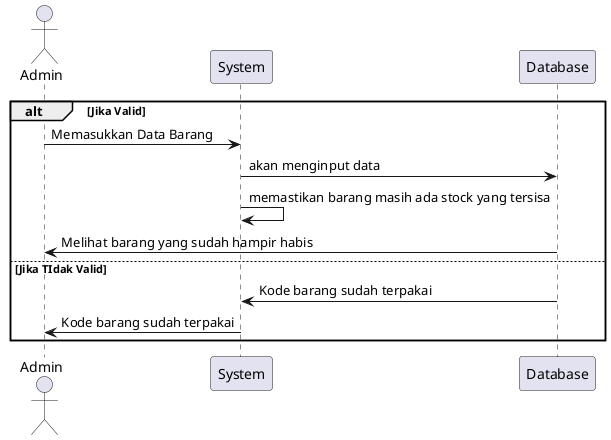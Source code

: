@startuml

Actor Admin
participant "System" as System
participant "Database" as DB

alt Jika Valid
    Admin -> System: Memasukkan Data Barang
    System -> DB: akan menginput data
    System -> System: memastikan barang masih ada stock yang tersisa
    DB -> Admin: Melihat barang yang sudah hampir habis

else Jika TIdak Valid
    DB -> System: Kode barang sudah terpakai
    System -> Admin: Kode barang sudah terpakai



end
@enduml
